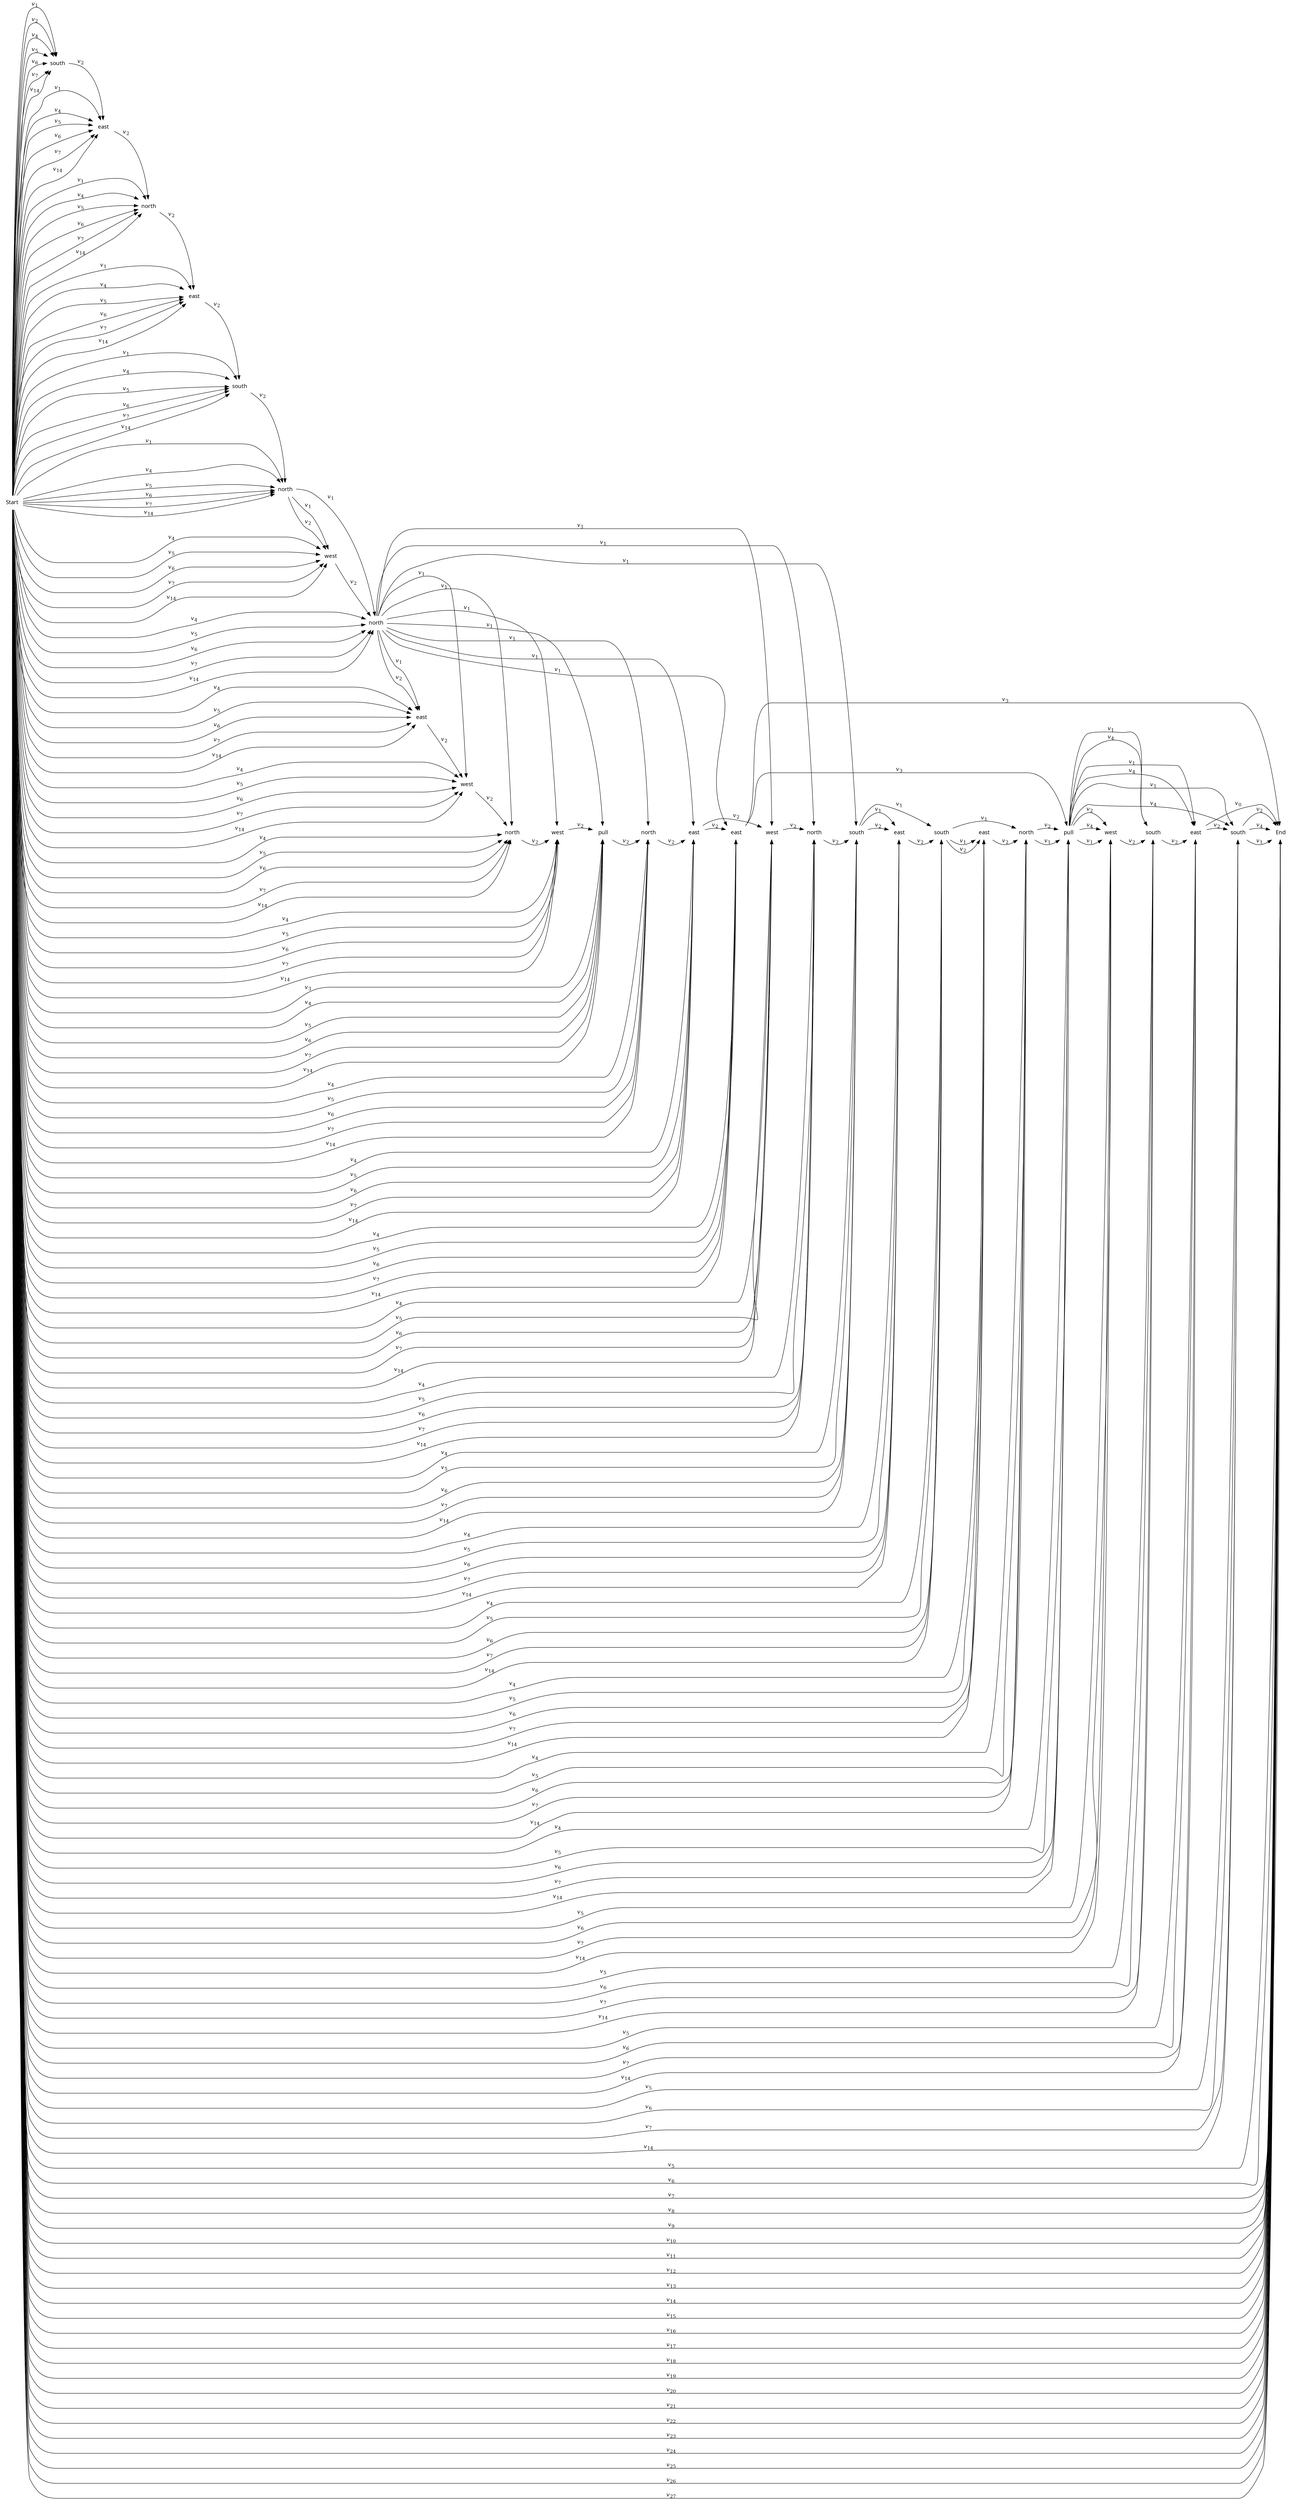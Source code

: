 digraph cat {
rankdir=LR
node [shape=plaintext]
edge [arrowhead=normal]

0 [label="Start",fontname="sans"]
1 [label="south",fontname="sans"]
2 [label="east",fontname="sans"]
3 [label="north",fontname="sans"]
4 [label="east",fontname="sans"]
5 [label="south",fontname="sans"]
6 [label="north",fontname="sans"]
7 [label="west",fontname="sans"]
8 [label="north",fontname="sans"]
9 [label="east",fontname="sans"]
10 [label="west",fontname="sans"]
11 [label="north",fontname="sans"]
12 [label="west",fontname="sans"]
13 [label="pull",fontname="sans"]
14 [label="north",fontname="sans"]
15 [label="east",fontname="sans"]
16 [label="east",fontname="sans"]
17 [label="west",fontname="sans"]
18 [label="north",fontname="sans"]
19 [label="south",fontname="sans"]
20 [label="east",fontname="sans"]
21 [label="south",fontname="sans"]
22 [label="east",fontname="sans"]
23 [label="north",fontname="sans"]
24 [label="pull",fontname="sans"]
25 [label="west",fontname="sans"]
26 [label="south",fontname="sans"]
27 [label="east",fontname="sans"]
28 [label="south",fontname="sans"]
29 [label="End",fontname="sans"]

0 -> 1 [label=<<i>v</i><sub>1</sub>>]
0 -> 2 [label=<<i>v</i><sub>1</sub>>]
0 -> 3 [label=<<i>v</i><sub>1</sub>>]
0 -> 4 [label=<<i>v</i><sub>1</sub>>]
0 -> 5 [label=<<i>v</i><sub>1</sub>>]
0 -> 6 [label=<<i>v</i><sub>1</sub>>]
0 -> 1 [label=<<i>v</i><sub>2</sub>>]
0 -> 13 [label=<<i>v</i><sub>3</sub>>]
0 -> 1 [label=<<i>v</i><sub>4</sub>>]
0 -> 2 [label=<<i>v</i><sub>4</sub>>]
0 -> 3 [label=<<i>v</i><sub>4</sub>>]
0 -> 4 [label=<<i>v</i><sub>4</sub>>]
0 -> 5 [label=<<i>v</i><sub>4</sub>>]
0 -> 6 [label=<<i>v</i><sub>4</sub>>]
0 -> 7 [label=<<i>v</i><sub>4</sub>>]
0 -> 8 [label=<<i>v</i><sub>4</sub>>]
0 -> 9 [label=<<i>v</i><sub>4</sub>>]
0 -> 10 [label=<<i>v</i><sub>4</sub>>]
0 -> 11 [label=<<i>v</i><sub>4</sub>>]
0 -> 12 [label=<<i>v</i><sub>4</sub>>]
0 -> 13 [label=<<i>v</i><sub>4</sub>>]
0 -> 14 [label=<<i>v</i><sub>4</sub>>]
0 -> 15 [label=<<i>v</i><sub>4</sub>>]
0 -> 16 [label=<<i>v</i><sub>4</sub>>]
0 -> 17 [label=<<i>v</i><sub>4</sub>>]
0 -> 18 [label=<<i>v</i><sub>4</sub>>]
0 -> 19 [label=<<i>v</i><sub>4</sub>>]
0 -> 20 [label=<<i>v</i><sub>4</sub>>]
0 -> 21 [label=<<i>v</i><sub>4</sub>>]
0 -> 22 [label=<<i>v</i><sub>4</sub>>]
0 -> 23 [label=<<i>v</i><sub>4</sub>>]
0 -> 24 [label=<<i>v</i><sub>4</sub>>]
0 -> 1 [label=<<i>v</i><sub>5</sub>>]
0 -> 2 [label=<<i>v</i><sub>5</sub>>]
0 -> 3 [label=<<i>v</i><sub>5</sub>>]
0 -> 4 [label=<<i>v</i><sub>5</sub>>]
0 -> 5 [label=<<i>v</i><sub>5</sub>>]
0 -> 6 [label=<<i>v</i><sub>5</sub>>]
0 -> 7 [label=<<i>v</i><sub>5</sub>>]
0 -> 8 [label=<<i>v</i><sub>5</sub>>]
0 -> 9 [label=<<i>v</i><sub>5</sub>>]
0 -> 10 [label=<<i>v</i><sub>5</sub>>]
0 -> 11 [label=<<i>v</i><sub>5</sub>>]
0 -> 12 [label=<<i>v</i><sub>5</sub>>]
0 -> 13 [label=<<i>v</i><sub>5</sub>>]
0 -> 14 [label=<<i>v</i><sub>5</sub>>]
0 -> 15 [label=<<i>v</i><sub>5</sub>>]
0 -> 16 [label=<<i>v</i><sub>5</sub>>]
0 -> 17 [label=<<i>v</i><sub>5</sub>>]
0 -> 18 [label=<<i>v</i><sub>5</sub>>]
0 -> 19 [label=<<i>v</i><sub>5</sub>>]
0 -> 20 [label=<<i>v</i><sub>5</sub>>]
0 -> 21 [label=<<i>v</i><sub>5</sub>>]
0 -> 22 [label=<<i>v</i><sub>5</sub>>]
0 -> 23 [label=<<i>v</i><sub>5</sub>>]
0 -> 24 [label=<<i>v</i><sub>5</sub>>]
0 -> 25 [label=<<i>v</i><sub>5</sub>>]
0 -> 26 [label=<<i>v</i><sub>5</sub>>]
0 -> 27 [label=<<i>v</i><sub>5</sub>>]
0 -> 28 [label=<<i>v</i><sub>5</sub>>]
0 -> 29 [label=<<i>v</i><sub>5</sub>>]
0 -> 1 [label=<<i>v</i><sub>6</sub>>]
0 -> 2 [label=<<i>v</i><sub>6</sub>>]
0 -> 3 [label=<<i>v</i><sub>6</sub>>]
0 -> 4 [label=<<i>v</i><sub>6</sub>>]
0 -> 5 [label=<<i>v</i><sub>6</sub>>]
0 -> 6 [label=<<i>v</i><sub>6</sub>>]
0 -> 7 [label=<<i>v</i><sub>6</sub>>]
0 -> 8 [label=<<i>v</i><sub>6</sub>>]
0 -> 9 [label=<<i>v</i><sub>6</sub>>]
0 -> 10 [label=<<i>v</i><sub>6</sub>>]
0 -> 11 [label=<<i>v</i><sub>6</sub>>]
0 -> 12 [label=<<i>v</i><sub>6</sub>>]
0 -> 13 [label=<<i>v</i><sub>6</sub>>]
0 -> 14 [label=<<i>v</i><sub>6</sub>>]
0 -> 15 [label=<<i>v</i><sub>6</sub>>]
0 -> 16 [label=<<i>v</i><sub>6</sub>>]
0 -> 17 [label=<<i>v</i><sub>6</sub>>]
0 -> 18 [label=<<i>v</i><sub>6</sub>>]
0 -> 19 [label=<<i>v</i><sub>6</sub>>]
0 -> 20 [label=<<i>v</i><sub>6</sub>>]
0 -> 21 [label=<<i>v</i><sub>6</sub>>]
0 -> 22 [label=<<i>v</i><sub>6</sub>>]
0 -> 23 [label=<<i>v</i><sub>6</sub>>]
0 -> 24 [label=<<i>v</i><sub>6</sub>>]
0 -> 25 [label=<<i>v</i><sub>6</sub>>]
0 -> 26 [label=<<i>v</i><sub>6</sub>>]
0 -> 27 [label=<<i>v</i><sub>6</sub>>]
0 -> 28 [label=<<i>v</i><sub>6</sub>>]
0 -> 29 [label=<<i>v</i><sub>6</sub>>]
0 -> 1 [label=<<i>v</i><sub>7</sub>>]
0 -> 2 [label=<<i>v</i><sub>7</sub>>]
0 -> 3 [label=<<i>v</i><sub>7</sub>>]
0 -> 4 [label=<<i>v</i><sub>7</sub>>]
0 -> 5 [label=<<i>v</i><sub>7</sub>>]
0 -> 6 [label=<<i>v</i><sub>7</sub>>]
0 -> 7 [label=<<i>v</i><sub>7</sub>>]
0 -> 8 [label=<<i>v</i><sub>7</sub>>]
0 -> 9 [label=<<i>v</i><sub>7</sub>>]
0 -> 10 [label=<<i>v</i><sub>7</sub>>]
0 -> 11 [label=<<i>v</i><sub>7</sub>>]
0 -> 12 [label=<<i>v</i><sub>7</sub>>]
0 -> 13 [label=<<i>v</i><sub>7</sub>>]
0 -> 14 [label=<<i>v</i><sub>7</sub>>]
0 -> 15 [label=<<i>v</i><sub>7</sub>>]
0 -> 16 [label=<<i>v</i><sub>7</sub>>]
0 -> 17 [label=<<i>v</i><sub>7</sub>>]
0 -> 18 [label=<<i>v</i><sub>7</sub>>]
0 -> 19 [label=<<i>v</i><sub>7</sub>>]
0 -> 20 [label=<<i>v</i><sub>7</sub>>]
0 -> 21 [label=<<i>v</i><sub>7</sub>>]
0 -> 22 [label=<<i>v</i><sub>7</sub>>]
0 -> 23 [label=<<i>v</i><sub>7</sub>>]
0 -> 24 [label=<<i>v</i><sub>7</sub>>]
0 -> 25 [label=<<i>v</i><sub>7</sub>>]
0 -> 26 [label=<<i>v</i><sub>7</sub>>]
0 -> 27 [label=<<i>v</i><sub>7</sub>>]
0 -> 28 [label=<<i>v</i><sub>7</sub>>]
0 -> 29 [label=<<i>v</i><sub>7</sub>>]
0 -> 29 [label=<<i>v</i><sub>8</sub>>]
0 -> 29 [label=<<i>v</i><sub>9</sub>>]
0 -> 29 [label=<<i>v</i><sub>10</sub>>]
0 -> 29 [label=<<i>v</i><sub>11</sub>>]
0 -> 29 [label=<<i>v</i><sub>12</sub>>]
0 -> 29 [label=<<i>v</i><sub>13</sub>>]
0 -> 1 [label=<<i>v</i><sub>14</sub>>]
0 -> 2 [label=<<i>v</i><sub>14</sub>>]
0 -> 3 [label=<<i>v</i><sub>14</sub>>]
0 -> 4 [label=<<i>v</i><sub>14</sub>>]
0 -> 5 [label=<<i>v</i><sub>14</sub>>]
0 -> 6 [label=<<i>v</i><sub>14</sub>>]
0 -> 7 [label=<<i>v</i><sub>14</sub>>]
0 -> 8 [label=<<i>v</i><sub>14</sub>>]
0 -> 9 [label=<<i>v</i><sub>14</sub>>]
0 -> 10 [label=<<i>v</i><sub>14</sub>>]
0 -> 11 [label=<<i>v</i><sub>14</sub>>]
0 -> 12 [label=<<i>v</i><sub>14</sub>>]
0 -> 13 [label=<<i>v</i><sub>14</sub>>]
0 -> 14 [label=<<i>v</i><sub>14</sub>>]
0 -> 15 [label=<<i>v</i><sub>14</sub>>]
0 -> 16 [label=<<i>v</i><sub>14</sub>>]
0 -> 17 [label=<<i>v</i><sub>14</sub>>]
0 -> 18 [label=<<i>v</i><sub>14</sub>>]
0 -> 19 [label=<<i>v</i><sub>14</sub>>]
0 -> 20 [label=<<i>v</i><sub>14</sub>>]
0 -> 21 [label=<<i>v</i><sub>14</sub>>]
0 -> 22 [label=<<i>v</i><sub>14</sub>>]
0 -> 23 [label=<<i>v</i><sub>14</sub>>]
0 -> 24 [label=<<i>v</i><sub>14</sub>>]
0 -> 25 [label=<<i>v</i><sub>14</sub>>]
0 -> 26 [label=<<i>v</i><sub>14</sub>>]
0 -> 27 [label=<<i>v</i><sub>14</sub>>]
0 -> 28 [label=<<i>v</i><sub>14</sub>>]
0 -> 29 [label=<<i>v</i><sub>14</sub>>]
0 -> 29 [label=<<i>v</i><sub>15</sub>>]
0 -> 29 [label=<<i>v</i><sub>16</sub>>]
0 -> 29 [label=<<i>v</i><sub>17</sub>>]
0 -> 29 [label=<<i>v</i><sub>18</sub>>]
0 -> 29 [label=<<i>v</i><sub>19</sub>>]
0 -> 29 [label=<<i>v</i><sub>20</sub>>]
0 -> 29 [label=<<i>v</i><sub>21</sub>>]
0 -> 29 [label=<<i>v</i><sub>22</sub>>]
0 -> 29 [label=<<i>v</i><sub>23</sub>>]
0 -> 29 [label=<<i>v</i><sub>24</sub>>]
0 -> 29 [label=<<i>v</i><sub>25</sub>>]
0 -> 29 [label=<<i>v</i><sub>26</sub>>]
0 -> 29 [label=<<i>v</i><sub>27</sub>>]
1 -> 2 [label=<<i>v</i><sub>2</sub>>]
2 -> 3 [label=<<i>v</i><sub>2</sub>>]
3 -> 4 [label=<<i>v</i><sub>2</sub>>]
4 -> 5 [label=<<i>v</i><sub>2</sub>>]
5 -> 6 [label=<<i>v</i><sub>2</sub>>]
6 -> 7 [label=<<i>v</i><sub>1</sub>>]
6 -> 8 [label=<<i>v</i><sub>1</sub>>]
6 -> 7 [label=<<i>v</i><sub>2</sub>>]
7 -> 8 [label=<<i>v</i><sub>2</sub>>]
8 -> 9 [label=<<i>v</i><sub>1</sub>>]
8 -> 10 [label=<<i>v</i><sub>1</sub>>]
8 -> 11 [label=<<i>v</i><sub>1</sub>>]
8 -> 12 [label=<<i>v</i><sub>1</sub>>]
8 -> 13 [label=<<i>v</i><sub>1</sub>>]
8 -> 14 [label=<<i>v</i><sub>1</sub>>]
8 -> 15 [label=<<i>v</i><sub>1</sub>>]
8 -> 16 [label=<<i>v</i><sub>1</sub>>]
8 -> 17 [label=<<i>v</i><sub>1</sub>>]
8 -> 18 [label=<<i>v</i><sub>1</sub>>]
8 -> 19 [label=<<i>v</i><sub>1</sub>>]
8 -> 9 [label=<<i>v</i><sub>2</sub>>]
9 -> 10 [label=<<i>v</i><sub>2</sub>>]
10 -> 11 [label=<<i>v</i><sub>2</sub>>]
11 -> 12 [label=<<i>v</i><sub>2</sub>>]
12 -> 13 [label=<<i>v</i><sub>2</sub>>]
13 -> 14 [label=<<i>v</i><sub>2</sub>>]
14 -> 15 [label=<<i>v</i><sub>2</sub>>]
15 -> 16 [label=<<i>v</i><sub>2</sub>>]
15 -> 17 [label=<<i>v</i><sub>2</sub>>]
16 -> 24 [label=<<i>v</i><sub>3</sub>>]
16 -> 29 [label=<<i>v</i><sub>3</sub>>]
17 -> 18 [label=<<i>v</i><sub>2</sub>>]
18 -> 19 [label=<<i>v</i><sub>2</sub>>]
19 -> 20 [label=<<i>v</i><sub>1</sub>>]
19 -> 21 [label=<<i>v</i><sub>1</sub>>]
19 -> 20 [label=<<i>v</i><sub>2</sub>>]
20 -> 21 [label=<<i>v</i><sub>2</sub>>]
21 -> 22 [label=<<i>v</i><sub>1</sub>>]
21 -> 23 [label=<<i>v</i><sub>1</sub>>]
21 -> 22 [label=<<i>v</i><sub>2</sub>>]
22 -> 23 [label=<<i>v</i><sub>2</sub>>]
23 -> 24 [label=<<i>v</i><sub>1</sub>>]
23 -> 24 [label=<<i>v</i><sub>2</sub>>]
24 -> 25 [label=<<i>v</i><sub>1</sub>>]
24 -> 26 [label=<<i>v</i><sub>1</sub>>]
24 -> 27 [label=<<i>v</i><sub>1</sub>>]
24 -> 28 [label=<<i>v</i><sub>1</sub>>]
24 -> 25 [label=<<i>v</i><sub>2</sub>>]
24 -> 25 [label=<<i>v</i><sub>4</sub>>]
24 -> 26 [label=<<i>v</i><sub>4</sub>>]
24 -> 27 [label=<<i>v</i><sub>4</sub>>]
24 -> 28 [label=<<i>v</i><sub>4</sub>>]
25 -> 26 [label=<<i>v</i><sub>2</sub>>]
26 -> 27 [label=<<i>v</i><sub>2</sub>>]
27 -> 29 [label=<<i>v</i><sub>0</sub>>]
27 -> 28 [label=<<i>v</i><sub>2</sub>>]
28 -> 29 [label=<<i>v</i><sub>1</sub>>]
28 -> 29 [label=<<i>v</i><sub>2</sub>>]
28 -> 29 [label=<<i>v</i><sub>4</sub>>]

# To line up the actions
0 -> 1 [weight=100,style=invis]
1 -> 2 [weight=100,style=invis]
2 -> 3 [weight=100,style=invis]
3 -> 4 [weight=100,style=invis]
4 -> 5 [weight=100,style=invis]
5 -> 6 [weight=100,style=invis]
6 -> 7 [weight=100,style=invis]
7 -> 8 [weight=100,style=invis]
8 -> 9 [weight=100,style=invis]
9 -> 10 [weight=100,style=invis]
10 -> 11 [weight=100,style=invis]
11 -> 12 [weight=100,style=invis]
12 -> 13 [weight=100,style=invis]
13 -> 14 [weight=100,style=invis]
14 -> 15 [weight=100,style=invis]
15 -> 16 [weight=100,style=invis]
16 -> 17 [weight=100,style=invis]
17 -> 18 [weight=100,style=invis]
18 -> 19 [weight=100,style=invis]
19 -> 20 [weight=100,style=invis]
20 -> 21 [weight=100,style=invis]
21 -> 22 [weight=100,style=invis]
22 -> 23 [weight=100,style=invis]
23 -> 24 [weight=100,style=invis]
24 -> 25 [weight=100,style=invis]
25 -> 26 [weight=100,style=invis]
26 -> 27 [weight=100,style=invis]
27 -> 28 [weight=100,style=invis]
28 -> 29 [weight=100,style=invis]
}
